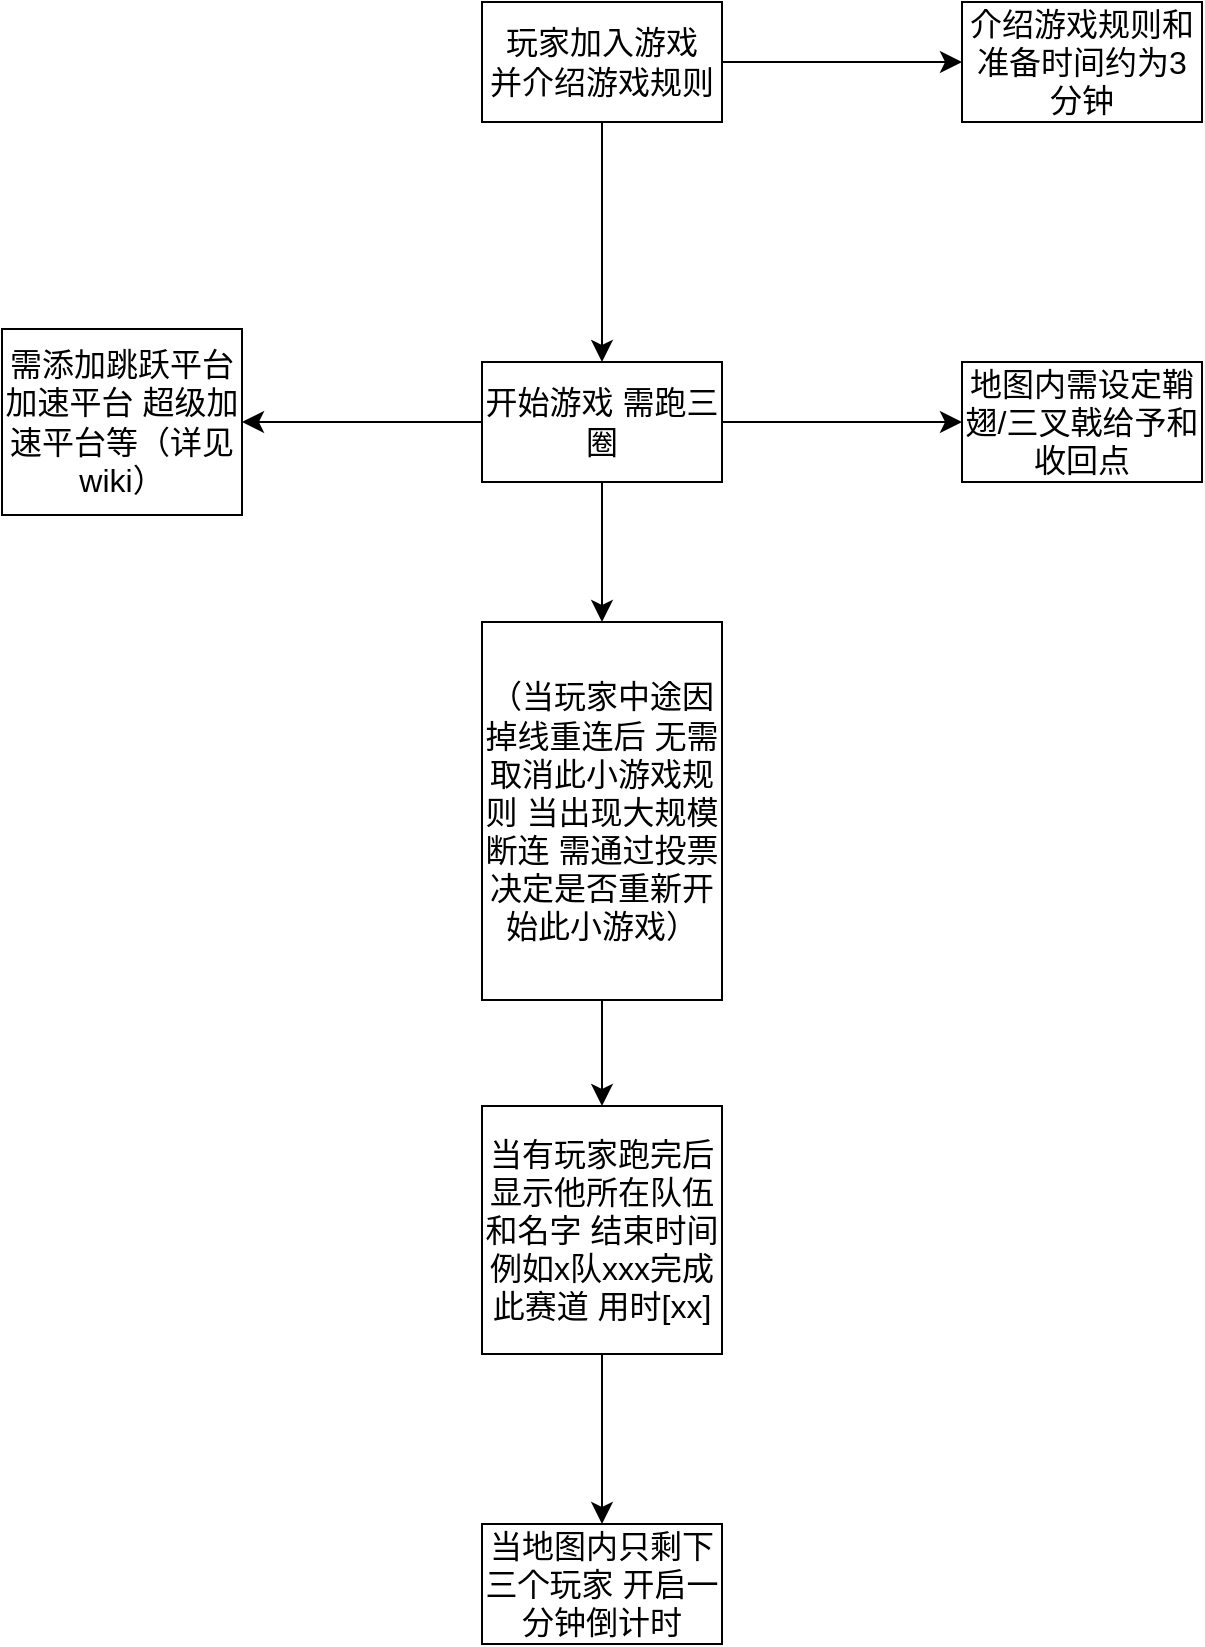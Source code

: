 <mxfile version="22.1.3" type="github">
  <diagram name="第 1 页" id="oUR2k8ytDiDzO2kThyHG">
    <mxGraphModel dx="1033" dy="822" grid="0" gridSize="10" guides="1" tooltips="1" connect="1" arrows="1" fold="1" page="0" pageScale="1" pageWidth="827" pageHeight="1169" math="0" shadow="0">
      <root>
        <mxCell id="0" />
        <mxCell id="1" parent="0" />
        <mxCell id="sdmP8T2ED1dhxMbrldsv-5" value="" style="edgeStyle=none;curved=1;rounded=0;orthogonalLoop=1;jettySize=auto;html=1;fontSize=12;startSize=8;endSize=8;" parent="1" source="sdmP8T2ED1dhxMbrldsv-1" target="sdmP8T2ED1dhxMbrldsv-4" edge="1">
          <mxGeometry relative="1" as="geometry" />
        </mxCell>
        <mxCell id="sdmP8T2ED1dhxMbrldsv-7" value="" style="edgeStyle=none;curved=1;rounded=0;orthogonalLoop=1;jettySize=auto;html=1;fontSize=12;startSize=8;endSize=8;" parent="1" source="sdmP8T2ED1dhxMbrldsv-1" target="sdmP8T2ED1dhxMbrldsv-6" edge="1">
          <mxGeometry relative="1" as="geometry" />
        </mxCell>
        <mxCell id="sdmP8T2ED1dhxMbrldsv-1" value="玩家加入游戏&lt;br&gt;并介绍游戏规则" style="whiteSpace=wrap;html=1;fontSize=16;" parent="1" vertex="1">
          <mxGeometry x="132" y="80" width="120" height="60" as="geometry" />
        </mxCell>
        <mxCell id="sdmP8T2ED1dhxMbrldsv-4" value="介绍游戏规则和准备时间约为3分钟" style="whiteSpace=wrap;html=1;fontSize=16;" parent="1" vertex="1">
          <mxGeometry x="372" y="80" width="120" height="60" as="geometry" />
        </mxCell>
        <mxCell id="sdmP8T2ED1dhxMbrldsv-9" value="" style="edgeStyle=none;curved=1;rounded=0;orthogonalLoop=1;jettySize=auto;html=1;fontSize=12;startSize=8;endSize=8;" parent="1" source="sdmP8T2ED1dhxMbrldsv-6" target="sdmP8T2ED1dhxMbrldsv-8" edge="1">
          <mxGeometry relative="1" as="geometry" />
        </mxCell>
        <mxCell id="sdmP8T2ED1dhxMbrldsv-11" value="" style="edgeStyle=none;curved=1;rounded=0;orthogonalLoop=1;jettySize=auto;html=1;fontSize=12;startSize=8;endSize=8;" parent="1" source="sdmP8T2ED1dhxMbrldsv-6" target="sdmP8T2ED1dhxMbrldsv-10" edge="1">
          <mxGeometry relative="1" as="geometry" />
        </mxCell>
        <mxCell id="sdmP8T2ED1dhxMbrldsv-13" value="" style="edgeStyle=none;curved=1;rounded=0;orthogonalLoop=1;jettySize=auto;html=1;fontSize=12;startSize=8;endSize=8;" parent="1" source="sdmP8T2ED1dhxMbrldsv-6" target="sdmP8T2ED1dhxMbrldsv-12" edge="1">
          <mxGeometry relative="1" as="geometry" />
        </mxCell>
        <mxCell id="sdmP8T2ED1dhxMbrldsv-6" value="开始游戏 需跑三圈" style="whiteSpace=wrap;html=1;fontSize=16;" parent="1" vertex="1">
          <mxGeometry x="132" y="260" width="120" height="60" as="geometry" />
        </mxCell>
        <mxCell id="sdmP8T2ED1dhxMbrldsv-8" value="地图内需设定鞘翅/三叉戟给予和收回点" style="whiteSpace=wrap;html=1;fontSize=16;" parent="1" vertex="1">
          <mxGeometry x="372" y="260" width="120" height="60" as="geometry" />
        </mxCell>
        <mxCell id="sdmP8T2ED1dhxMbrldsv-10" value="需添加跳跃平台 加速平台 超级加速平台等（详见wiki）" style="whiteSpace=wrap;html=1;fontSize=16;" parent="1" vertex="1">
          <mxGeometry x="-108" y="243.5" width="120" height="93" as="geometry" />
        </mxCell>
        <mxCell id="sdmP8T2ED1dhxMbrldsv-15" value="" style="edgeStyle=none;curved=1;rounded=0;orthogonalLoop=1;jettySize=auto;html=1;fontSize=12;startSize=8;endSize=8;" parent="1" source="sdmP8T2ED1dhxMbrldsv-12" target="sdmP8T2ED1dhxMbrldsv-14" edge="1">
          <mxGeometry relative="1" as="geometry" />
        </mxCell>
        <mxCell id="sdmP8T2ED1dhxMbrldsv-12" value="（当玩家中途因掉线重连后 无需取消此小游戏规则 当出现大规模断连 需通过投票决定是否重新开始此小游戏）" style="whiteSpace=wrap;html=1;fontSize=16;" parent="1" vertex="1">
          <mxGeometry x="132" y="390" width="120" height="189" as="geometry" />
        </mxCell>
        <mxCell id="sdmP8T2ED1dhxMbrldsv-17" value="" style="edgeStyle=none;curved=1;rounded=0;orthogonalLoop=1;jettySize=auto;html=1;fontSize=12;startSize=8;endSize=8;" parent="1" source="sdmP8T2ED1dhxMbrldsv-14" target="sdmP8T2ED1dhxMbrldsv-16" edge="1">
          <mxGeometry relative="1" as="geometry" />
        </mxCell>
        <mxCell id="sdmP8T2ED1dhxMbrldsv-14" value="当有玩家跑完后 显示他所在队伍和名字 结束时间&lt;br&gt;例如x队xxx完成此赛道 用时[xx]" style="whiteSpace=wrap;html=1;fontSize=16;" parent="1" vertex="1">
          <mxGeometry x="132" y="632" width="120" height="124" as="geometry" />
        </mxCell>
        <mxCell id="sdmP8T2ED1dhxMbrldsv-16" value="当地图内只剩下三个玩家 开启一分钟倒计时" style="whiteSpace=wrap;html=1;fontSize=16;" parent="1" vertex="1">
          <mxGeometry x="132" y="841" width="120" height="60" as="geometry" />
        </mxCell>
      </root>
    </mxGraphModel>
  </diagram>
</mxfile>
